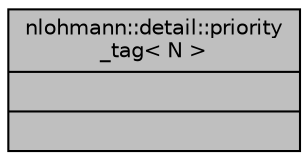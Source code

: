 digraph "nlohmann::detail::priority_tag&lt; N &gt;"
{
 // INTERACTIVE_SVG=YES
  bgcolor="transparent";
  edge [fontname="Helvetica",fontsize="10",labelfontname="Helvetica",labelfontsize="10"];
  node [fontname="Helvetica",fontsize="10",shape=record];
  Node1 [label="{nlohmann::detail::priority\l_tag\< N \>\n||}",height=0.2,width=0.4,color="black", fillcolor="grey75", style="filled" fontcolor="black"];
}
